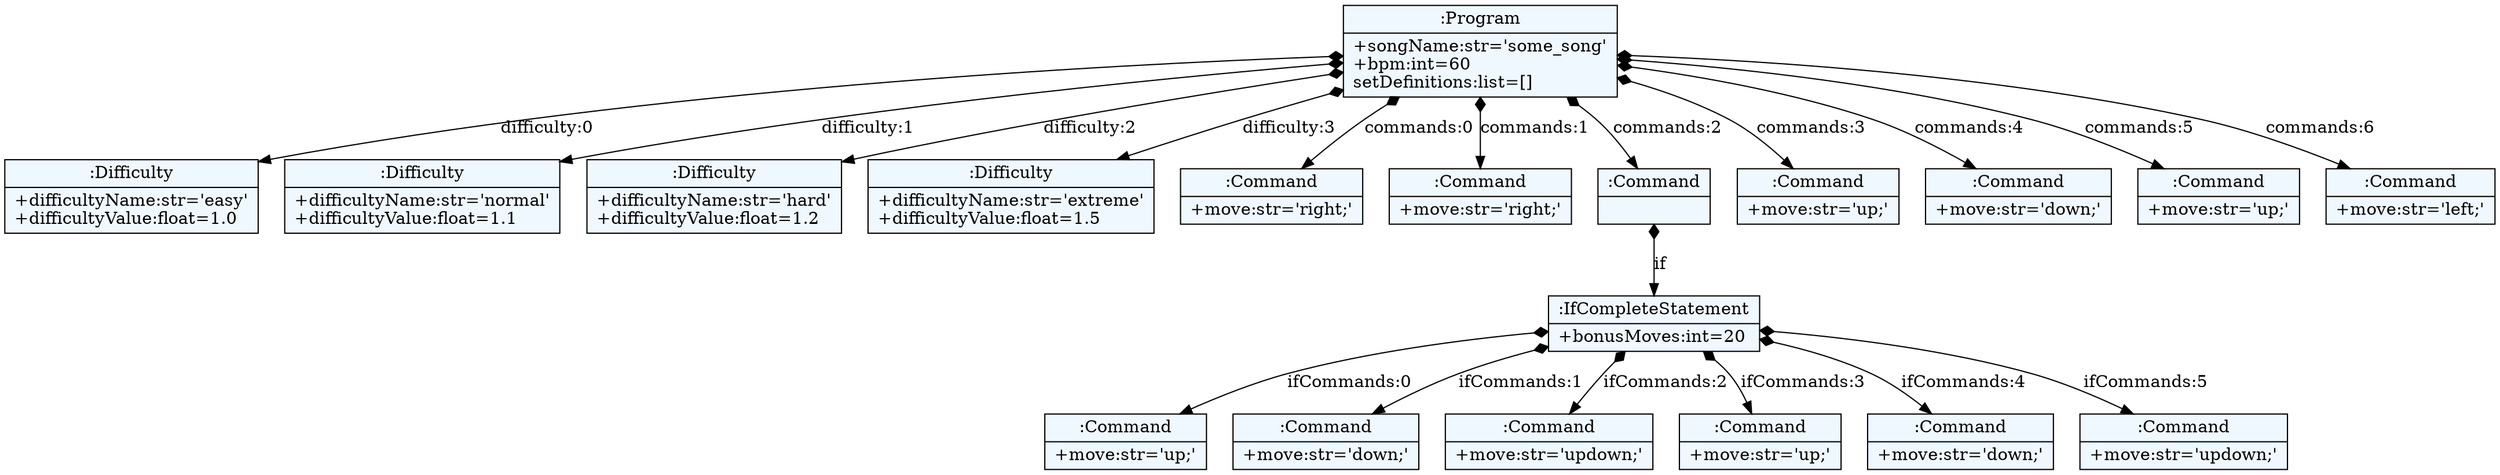 
    digraph textX {
    fontname = "Bitstream Vera Sans"
    fontsize = 8
    node[
        shape=record,
        style=filled,
        fillcolor=aliceblue
    ]
    nodesep = 0.3
    edge[dir=black,arrowtail=empty]


1926853620176 -> 1926853612208 [label="difficulty:0" arrowtail=diamond dir=both]
1926853612208[label="{:Difficulty|+difficultyName:str='easy'\l+difficultyValue:float=1.0\l}"]
1926853620176 -> 1926853607984 [label="difficulty:1" arrowtail=diamond dir=both]
1926853607984[label="{:Difficulty|+difficultyName:str='normal'\l+difficultyValue:float=1.1\l}"]
1926853620176 -> 1926853621232 [label="difficulty:2" arrowtail=diamond dir=both]
1926853621232[label="{:Difficulty|+difficultyName:str='hard'\l+difficultyValue:float=1.2\l}"]
1926853620176 -> 1926853608608 [label="difficulty:3" arrowtail=diamond dir=both]
1926853608608[label="{:Difficulty|+difficultyName:str='extreme'\l+difficultyValue:float=1.5\l}"]
1926853620176 -> 1926853613312 [label="commands:0" arrowtail=diamond dir=both]
1926853613312[label="{:Command|+move:str='right;'\l}"]
1926853620176 -> 1926853619984 [label="commands:1" arrowtail=diamond dir=both]
1926853619984[label="{:Command|+move:str='right;'\l}"]
1926853620176 -> 1926853611824 [label="commands:2" arrowtail=diamond dir=both]
1926853611824 -> 1926853615856 [label="if" arrowtail=diamond dir=both]
1926853615856 -> 1926853616528 [label="ifCommands:0" arrowtail=diamond dir=both]
1926853616528[label="{:Command|+move:str='up;'\l}"]
1926853615856 -> 1926853610960 [label="ifCommands:1" arrowtail=diamond dir=both]
1926853610960[label="{:Command|+move:str='down;'\l}"]
1926853615856 -> 1926853618400 [label="ifCommands:2" arrowtail=diamond dir=both]
1926853618400[label="{:Command|+move:str='updown;'\l}"]
1926853615856 -> 1926853610000 [label="ifCommands:3" arrowtail=diamond dir=both]
1926853610000[label="{:Command|+move:str='up;'\l}"]
1926853615856 -> 1926853607936 [label="ifCommands:4" arrowtail=diamond dir=both]
1926853607936[label="{:Command|+move:str='down;'\l}"]
1926853615856 -> 1926853621136 [label="ifCommands:5" arrowtail=diamond dir=both]
1926853621136[label="{:Command|+move:str='updown;'\l}"]
1926853615856[label="{:IfCompleteStatement|+bonusMoves:int=20\l}"]
1926853611824[label="{:Command|}"]
1926853620176 -> 1926853616192 [label="commands:3" arrowtail=diamond dir=both]
1926853616192[label="{:Command|+move:str='up;'\l}"]
1926853620176 -> 1926853617200 [label="commands:4" arrowtail=diamond dir=both]
1926853617200[label="{:Command|+move:str='down;'\l}"]
1926853620176 -> 1926853621040 [label="commands:5" arrowtail=diamond dir=both]
1926853621040[label="{:Command|+move:str='up;'\l}"]
1926853620176 -> 1926853620896 [label="commands:6" arrowtail=diamond dir=both]
1926853620896[label="{:Command|+move:str='left;'\l}"]
1926853620176[label="{:Program|+songName:str='some_song'\l+bpm:int=60\lsetDefinitions:list=[]\l}"]

}

